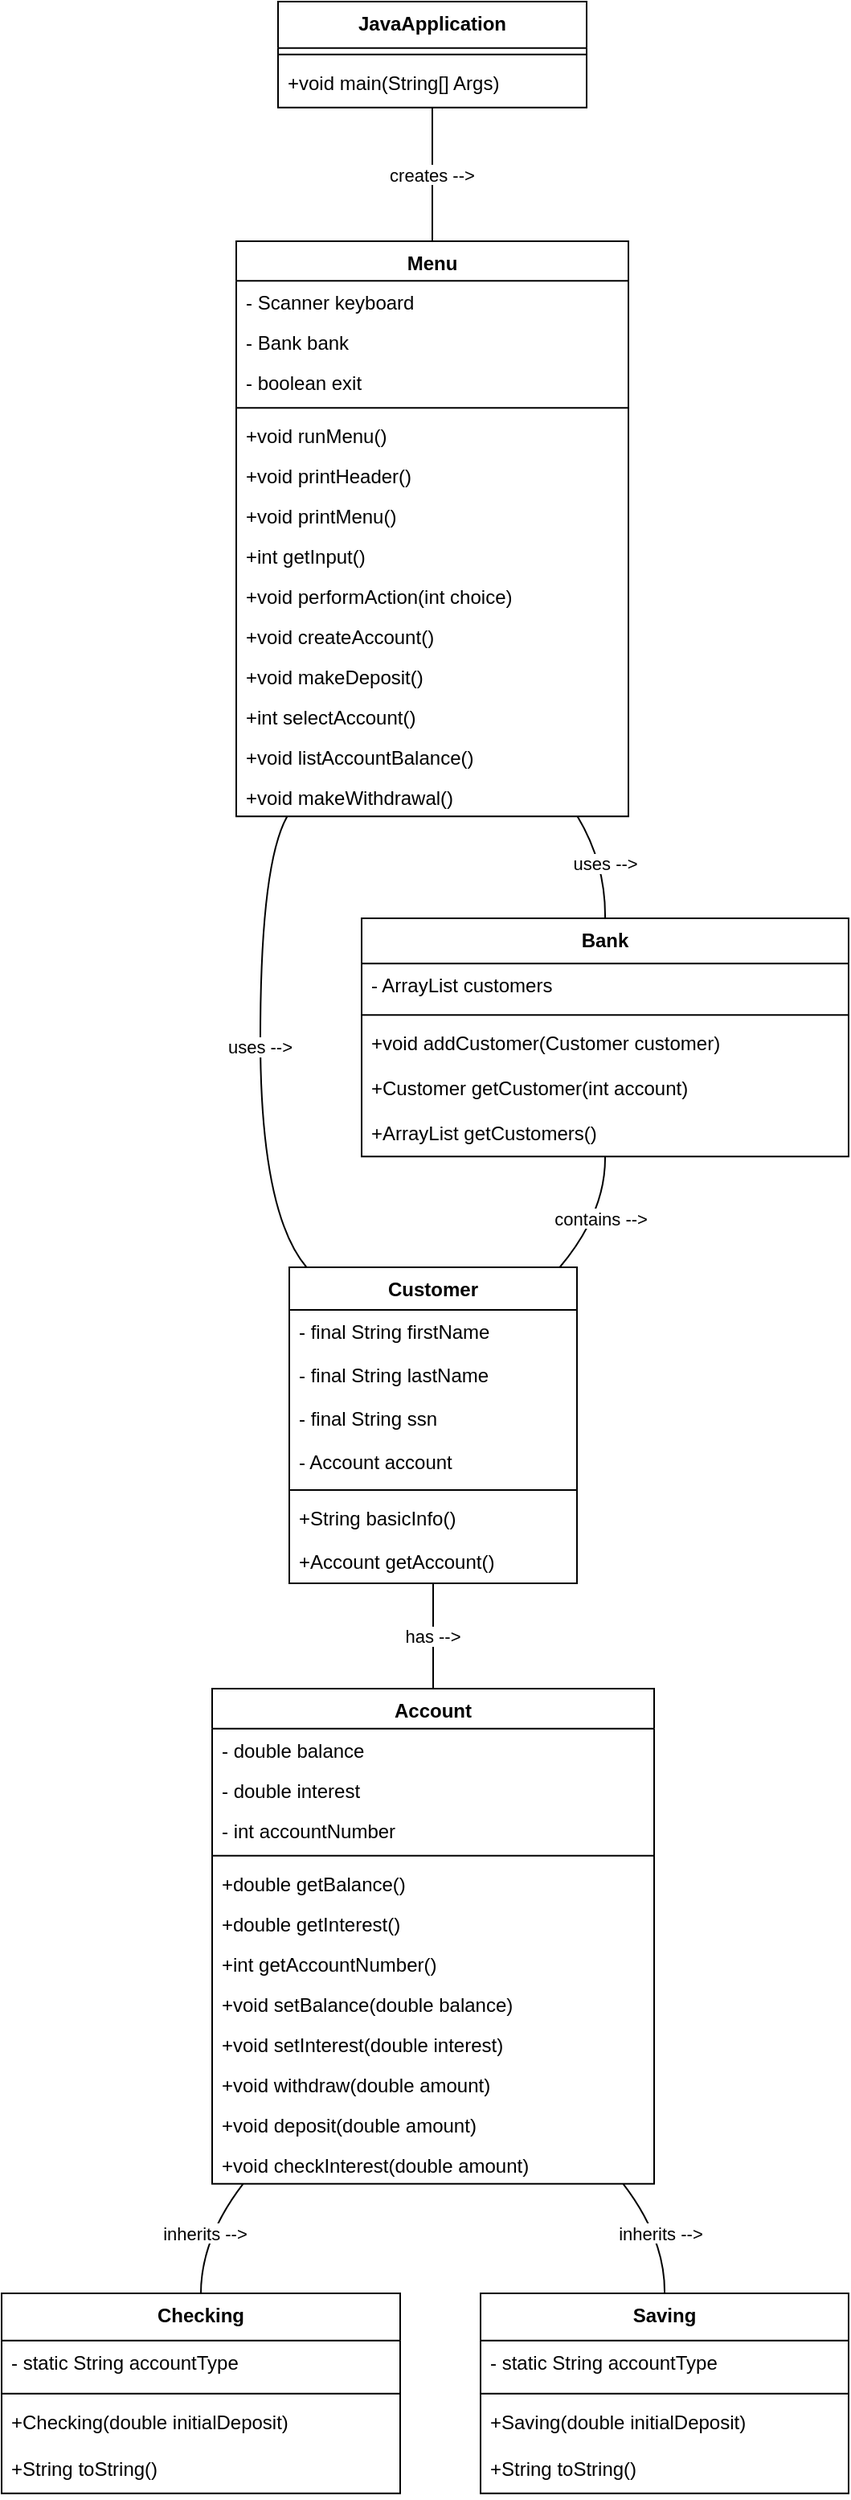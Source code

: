 <mxfile version="24.5.5" type="device">
  <diagram id="C5RBs43oDa-KdzZeNtuy" name="Page-1">
    <mxGraphModel dx="1888" dy="950" grid="1" gridSize="10" guides="1" tooltips="1" connect="1" arrows="1" fold="1" page="1" pageScale="1" pageWidth="827" pageHeight="1169" math="0" shadow="0">
      <root>
        <mxCell id="WIyWlLk6GJQsqaUBKTNV-0" />
        <mxCell id="WIyWlLk6GJQsqaUBKTNV-1" parent="WIyWlLk6GJQsqaUBKTNV-0" />
        <mxCell id="H7QlLQ0dE1f9mU6LCZiN-62" value="Menu" style="swimlane;fontStyle=1;align=center;verticalAlign=top;childLayout=stackLayout;horizontal=1;startSize=24.595;horizontalStack=0;resizeParent=1;resizeParentMax=0;resizeLast=0;collapsible=0;marginBottom=0;" vertex="1" parent="WIyWlLk6GJQsqaUBKTNV-1">
          <mxGeometry x="166" y="169" width="244" height="357.595" as="geometry" />
        </mxCell>
        <mxCell id="H7QlLQ0dE1f9mU6LCZiN-63" value="- Scanner keyboard" style="text;strokeColor=none;fillColor=none;align=left;verticalAlign=top;spacingLeft=4;spacingRight=4;overflow=hidden;rotatable=0;points=[[0,0.5],[1,0.5]];portConstraint=eastwest;" vertex="1" parent="H7QlLQ0dE1f9mU6LCZiN-62">
          <mxGeometry y="24.595" width="244" height="25" as="geometry" />
        </mxCell>
        <mxCell id="H7QlLQ0dE1f9mU6LCZiN-64" value="- Bank bank" style="text;strokeColor=none;fillColor=none;align=left;verticalAlign=top;spacingLeft=4;spacingRight=4;overflow=hidden;rotatable=0;points=[[0,0.5],[1,0.5]];portConstraint=eastwest;" vertex="1" parent="H7QlLQ0dE1f9mU6LCZiN-62">
          <mxGeometry y="49.595" width="244" height="25" as="geometry" />
        </mxCell>
        <mxCell id="H7QlLQ0dE1f9mU6LCZiN-65" value="- boolean exit" style="text;strokeColor=none;fillColor=none;align=left;verticalAlign=top;spacingLeft=4;spacingRight=4;overflow=hidden;rotatable=0;points=[[0,0.5],[1,0.5]];portConstraint=eastwest;" vertex="1" parent="H7QlLQ0dE1f9mU6LCZiN-62">
          <mxGeometry y="74.595" width="244" height="25" as="geometry" />
        </mxCell>
        <mxCell id="H7QlLQ0dE1f9mU6LCZiN-66" style="line;strokeWidth=1;fillColor=none;align=left;verticalAlign=middle;spacingTop=-1;spacingLeft=3;spacingRight=3;rotatable=0;labelPosition=right;points=[];portConstraint=eastwest;strokeColor=inherit;" vertex="1" parent="H7QlLQ0dE1f9mU6LCZiN-62">
          <mxGeometry y="99.595" width="244" height="8" as="geometry" />
        </mxCell>
        <mxCell id="H7QlLQ0dE1f9mU6LCZiN-67" value="+void runMenu()" style="text;strokeColor=none;fillColor=none;align=left;verticalAlign=top;spacingLeft=4;spacingRight=4;overflow=hidden;rotatable=0;points=[[0,0.5],[1,0.5]];portConstraint=eastwest;" vertex="1" parent="H7QlLQ0dE1f9mU6LCZiN-62">
          <mxGeometry y="107.595" width="244" height="25" as="geometry" />
        </mxCell>
        <mxCell id="H7QlLQ0dE1f9mU6LCZiN-68" value="+void printHeader()" style="text;strokeColor=none;fillColor=none;align=left;verticalAlign=top;spacingLeft=4;spacingRight=4;overflow=hidden;rotatable=0;points=[[0,0.5],[1,0.5]];portConstraint=eastwest;" vertex="1" parent="H7QlLQ0dE1f9mU6LCZiN-62">
          <mxGeometry y="132.595" width="244" height="25" as="geometry" />
        </mxCell>
        <mxCell id="H7QlLQ0dE1f9mU6LCZiN-69" value="+void printMenu()" style="text;strokeColor=none;fillColor=none;align=left;verticalAlign=top;spacingLeft=4;spacingRight=4;overflow=hidden;rotatable=0;points=[[0,0.5],[1,0.5]];portConstraint=eastwest;" vertex="1" parent="H7QlLQ0dE1f9mU6LCZiN-62">
          <mxGeometry y="157.595" width="244" height="25" as="geometry" />
        </mxCell>
        <mxCell id="H7QlLQ0dE1f9mU6LCZiN-70" value="+int getInput()" style="text;strokeColor=none;fillColor=none;align=left;verticalAlign=top;spacingLeft=4;spacingRight=4;overflow=hidden;rotatable=0;points=[[0,0.5],[1,0.5]];portConstraint=eastwest;" vertex="1" parent="H7QlLQ0dE1f9mU6LCZiN-62">
          <mxGeometry y="182.595" width="244" height="25" as="geometry" />
        </mxCell>
        <mxCell id="H7QlLQ0dE1f9mU6LCZiN-71" value="+void performAction(int choice)" style="text;strokeColor=none;fillColor=none;align=left;verticalAlign=top;spacingLeft=4;spacingRight=4;overflow=hidden;rotatable=0;points=[[0,0.5],[1,0.5]];portConstraint=eastwest;" vertex="1" parent="H7QlLQ0dE1f9mU6LCZiN-62">
          <mxGeometry y="207.595" width="244" height="25" as="geometry" />
        </mxCell>
        <mxCell id="H7QlLQ0dE1f9mU6LCZiN-72" value="+void createAccount()" style="text;strokeColor=none;fillColor=none;align=left;verticalAlign=top;spacingLeft=4;spacingRight=4;overflow=hidden;rotatable=0;points=[[0,0.5],[1,0.5]];portConstraint=eastwest;" vertex="1" parent="H7QlLQ0dE1f9mU6LCZiN-62">
          <mxGeometry y="232.595" width="244" height="25" as="geometry" />
        </mxCell>
        <mxCell id="H7QlLQ0dE1f9mU6LCZiN-73" value="+void makeDeposit()" style="text;strokeColor=none;fillColor=none;align=left;verticalAlign=top;spacingLeft=4;spacingRight=4;overflow=hidden;rotatable=0;points=[[0,0.5],[1,0.5]];portConstraint=eastwest;" vertex="1" parent="H7QlLQ0dE1f9mU6LCZiN-62">
          <mxGeometry y="257.595" width="244" height="25" as="geometry" />
        </mxCell>
        <mxCell id="H7QlLQ0dE1f9mU6LCZiN-74" value="+int selectAccount()" style="text;strokeColor=none;fillColor=none;align=left;verticalAlign=top;spacingLeft=4;spacingRight=4;overflow=hidden;rotatable=0;points=[[0,0.5],[1,0.5]];portConstraint=eastwest;" vertex="1" parent="H7QlLQ0dE1f9mU6LCZiN-62">
          <mxGeometry y="282.595" width="244" height="25" as="geometry" />
        </mxCell>
        <mxCell id="H7QlLQ0dE1f9mU6LCZiN-75" value="+void listAccountBalance()" style="text;strokeColor=none;fillColor=none;align=left;verticalAlign=top;spacingLeft=4;spacingRight=4;overflow=hidden;rotatable=0;points=[[0,0.5],[1,0.5]];portConstraint=eastwest;" vertex="1" parent="H7QlLQ0dE1f9mU6LCZiN-62">
          <mxGeometry y="307.595" width="244" height="25" as="geometry" />
        </mxCell>
        <mxCell id="H7QlLQ0dE1f9mU6LCZiN-76" value="+void makeWithdrawal()" style="text;strokeColor=none;fillColor=none;align=left;verticalAlign=top;spacingLeft=4;spacingRight=4;overflow=hidden;rotatable=0;points=[[0,0.5],[1,0.5]];portConstraint=eastwest;" vertex="1" parent="H7QlLQ0dE1f9mU6LCZiN-62">
          <mxGeometry y="332.595" width="244" height="25" as="geometry" />
        </mxCell>
        <mxCell id="H7QlLQ0dE1f9mU6LCZiN-77" value="Bank" style="swimlane;fontStyle=1;align=center;verticalAlign=top;childLayout=stackLayout;horizontal=1;startSize=28.067;horizontalStack=0;resizeParent=1;resizeParentMax=0;resizeLast=0;collapsible=0;marginBottom=0;" vertex="1" parent="WIyWlLk6GJQsqaUBKTNV-1">
          <mxGeometry x="244" y="590" width="303" height="148.067" as="geometry" />
        </mxCell>
        <mxCell id="H7QlLQ0dE1f9mU6LCZiN-78" value="- ArrayList customers" style="text;strokeColor=none;fillColor=none;align=left;verticalAlign=top;spacingLeft=4;spacingRight=4;overflow=hidden;rotatable=0;points=[[0,0.5],[1,0.5]];portConstraint=eastwest;" vertex="1" parent="H7QlLQ0dE1f9mU6LCZiN-77">
          <mxGeometry y="28.067" width="303" height="28" as="geometry" />
        </mxCell>
        <mxCell id="H7QlLQ0dE1f9mU6LCZiN-79" style="line;strokeWidth=1;fillColor=none;align=left;verticalAlign=middle;spacingTop=-1;spacingLeft=3;spacingRight=3;rotatable=0;labelPosition=right;points=[];portConstraint=eastwest;strokeColor=inherit;" vertex="1" parent="H7QlLQ0dE1f9mU6LCZiN-77">
          <mxGeometry y="56.067" width="303" height="8" as="geometry" />
        </mxCell>
        <mxCell id="H7QlLQ0dE1f9mU6LCZiN-80" value="+void addCustomer(Customer customer)" style="text;strokeColor=none;fillColor=none;align=left;verticalAlign=top;spacingLeft=4;spacingRight=4;overflow=hidden;rotatable=0;points=[[0,0.5],[1,0.5]];portConstraint=eastwest;" vertex="1" parent="H7QlLQ0dE1f9mU6LCZiN-77">
          <mxGeometry y="64.067" width="303" height="28" as="geometry" />
        </mxCell>
        <mxCell id="H7QlLQ0dE1f9mU6LCZiN-81" value="+Customer getCustomer(int account)" style="text;strokeColor=none;fillColor=none;align=left;verticalAlign=top;spacingLeft=4;spacingRight=4;overflow=hidden;rotatable=0;points=[[0,0.5],[1,0.5]];portConstraint=eastwest;" vertex="1" parent="H7QlLQ0dE1f9mU6LCZiN-77">
          <mxGeometry y="92.067" width="303" height="28" as="geometry" />
        </mxCell>
        <mxCell id="H7QlLQ0dE1f9mU6LCZiN-82" value="+ArrayList getCustomers()" style="text;strokeColor=none;fillColor=none;align=left;verticalAlign=top;spacingLeft=4;spacingRight=4;overflow=hidden;rotatable=0;points=[[0,0.5],[1,0.5]];portConstraint=eastwest;" vertex="1" parent="H7QlLQ0dE1f9mU6LCZiN-77">
          <mxGeometry y="120.067" width="303" height="28" as="geometry" />
        </mxCell>
        <mxCell id="H7QlLQ0dE1f9mU6LCZiN-83" value="Customer" style="swimlane;fontStyle=1;align=center;verticalAlign=top;childLayout=stackLayout;horizontal=1;startSize=26.524;horizontalStack=0;resizeParent=1;resizeParentMax=0;resizeLast=0;collapsible=0;marginBottom=0;" vertex="1" parent="WIyWlLk6GJQsqaUBKTNV-1">
          <mxGeometry x="199" y="807" width="179" height="196.524" as="geometry" />
        </mxCell>
        <mxCell id="H7QlLQ0dE1f9mU6LCZiN-84" value="- final String firstName" style="text;strokeColor=none;fillColor=none;align=left;verticalAlign=top;spacingLeft=4;spacingRight=4;overflow=hidden;rotatable=0;points=[[0,0.5],[1,0.5]];portConstraint=eastwest;" vertex="1" parent="H7QlLQ0dE1f9mU6LCZiN-83">
          <mxGeometry y="26.524" width="179" height="27" as="geometry" />
        </mxCell>
        <mxCell id="H7QlLQ0dE1f9mU6LCZiN-85" value="- final String lastName" style="text;strokeColor=none;fillColor=none;align=left;verticalAlign=top;spacingLeft=4;spacingRight=4;overflow=hidden;rotatable=0;points=[[0,0.5],[1,0.5]];portConstraint=eastwest;" vertex="1" parent="H7QlLQ0dE1f9mU6LCZiN-83">
          <mxGeometry y="53.524" width="179" height="27" as="geometry" />
        </mxCell>
        <mxCell id="H7QlLQ0dE1f9mU6LCZiN-86" value="- final String ssn" style="text;strokeColor=none;fillColor=none;align=left;verticalAlign=top;spacingLeft=4;spacingRight=4;overflow=hidden;rotatable=0;points=[[0,0.5],[1,0.5]];portConstraint=eastwest;" vertex="1" parent="H7QlLQ0dE1f9mU6LCZiN-83">
          <mxGeometry y="80.524" width="179" height="27" as="geometry" />
        </mxCell>
        <mxCell id="H7QlLQ0dE1f9mU6LCZiN-87" value="- Account account" style="text;strokeColor=none;fillColor=none;align=left;verticalAlign=top;spacingLeft=4;spacingRight=4;overflow=hidden;rotatable=0;points=[[0,0.5],[1,0.5]];portConstraint=eastwest;" vertex="1" parent="H7QlLQ0dE1f9mU6LCZiN-83">
          <mxGeometry y="107.524" width="179" height="27" as="geometry" />
        </mxCell>
        <mxCell id="H7QlLQ0dE1f9mU6LCZiN-88" style="line;strokeWidth=1;fillColor=none;align=left;verticalAlign=middle;spacingTop=-1;spacingLeft=3;spacingRight=3;rotatable=0;labelPosition=right;points=[];portConstraint=eastwest;strokeColor=inherit;" vertex="1" parent="H7QlLQ0dE1f9mU6LCZiN-83">
          <mxGeometry y="134.524" width="179" height="8" as="geometry" />
        </mxCell>
        <mxCell id="H7QlLQ0dE1f9mU6LCZiN-89" value="+String basicInfo()" style="text;strokeColor=none;fillColor=none;align=left;verticalAlign=top;spacingLeft=4;spacingRight=4;overflow=hidden;rotatable=0;points=[[0,0.5],[1,0.5]];portConstraint=eastwest;" vertex="1" parent="H7QlLQ0dE1f9mU6LCZiN-83">
          <mxGeometry y="142.524" width="179" height="27" as="geometry" />
        </mxCell>
        <mxCell id="H7QlLQ0dE1f9mU6LCZiN-90" value="+Account getAccount()" style="text;strokeColor=none;fillColor=none;align=left;verticalAlign=top;spacingLeft=4;spacingRight=4;overflow=hidden;rotatable=0;points=[[0,0.5],[1,0.5]];portConstraint=eastwest;" vertex="1" parent="H7QlLQ0dE1f9mU6LCZiN-83">
          <mxGeometry y="169.524" width="179" height="27" as="geometry" />
        </mxCell>
        <mxCell id="H7QlLQ0dE1f9mU6LCZiN-91" value="Account" style="swimlane;fontStyle=1;align=center;verticalAlign=top;childLayout=stackLayout;horizontal=1;startSize=24.917;horizontalStack=0;resizeParent=1;resizeParentMax=0;resizeLast=0;collapsible=0;marginBottom=0;" vertex="1" parent="WIyWlLk6GJQsqaUBKTNV-1">
          <mxGeometry x="151" y="1069" width="275" height="307.917" as="geometry" />
        </mxCell>
        <mxCell id="H7QlLQ0dE1f9mU6LCZiN-92" value="- double balance" style="text;strokeColor=none;fillColor=none;align=left;verticalAlign=top;spacingLeft=4;spacingRight=4;overflow=hidden;rotatable=0;points=[[0,0.5],[1,0.5]];portConstraint=eastwest;" vertex="1" parent="H7QlLQ0dE1f9mU6LCZiN-91">
          <mxGeometry y="24.917" width="275" height="25" as="geometry" />
        </mxCell>
        <mxCell id="H7QlLQ0dE1f9mU6LCZiN-93" value="- double interest" style="text;strokeColor=none;fillColor=none;align=left;verticalAlign=top;spacingLeft=4;spacingRight=4;overflow=hidden;rotatable=0;points=[[0,0.5],[1,0.5]];portConstraint=eastwest;" vertex="1" parent="H7QlLQ0dE1f9mU6LCZiN-91">
          <mxGeometry y="49.917" width="275" height="25" as="geometry" />
        </mxCell>
        <mxCell id="H7QlLQ0dE1f9mU6LCZiN-94" value="- int accountNumber" style="text;strokeColor=none;fillColor=none;align=left;verticalAlign=top;spacingLeft=4;spacingRight=4;overflow=hidden;rotatable=0;points=[[0,0.5],[1,0.5]];portConstraint=eastwest;" vertex="1" parent="H7QlLQ0dE1f9mU6LCZiN-91">
          <mxGeometry y="74.917" width="275" height="25" as="geometry" />
        </mxCell>
        <mxCell id="H7QlLQ0dE1f9mU6LCZiN-95" style="line;strokeWidth=1;fillColor=none;align=left;verticalAlign=middle;spacingTop=-1;spacingLeft=3;spacingRight=3;rotatable=0;labelPosition=right;points=[];portConstraint=eastwest;strokeColor=inherit;" vertex="1" parent="H7QlLQ0dE1f9mU6LCZiN-91">
          <mxGeometry y="99.917" width="275" height="8" as="geometry" />
        </mxCell>
        <mxCell id="H7QlLQ0dE1f9mU6LCZiN-96" value="+double getBalance()" style="text;strokeColor=none;fillColor=none;align=left;verticalAlign=top;spacingLeft=4;spacingRight=4;overflow=hidden;rotatable=0;points=[[0,0.5],[1,0.5]];portConstraint=eastwest;" vertex="1" parent="H7QlLQ0dE1f9mU6LCZiN-91">
          <mxGeometry y="107.917" width="275" height="25" as="geometry" />
        </mxCell>
        <mxCell id="H7QlLQ0dE1f9mU6LCZiN-97" value="+double getInterest()" style="text;strokeColor=none;fillColor=none;align=left;verticalAlign=top;spacingLeft=4;spacingRight=4;overflow=hidden;rotatable=0;points=[[0,0.5],[1,0.5]];portConstraint=eastwest;" vertex="1" parent="H7QlLQ0dE1f9mU6LCZiN-91">
          <mxGeometry y="132.917" width="275" height="25" as="geometry" />
        </mxCell>
        <mxCell id="H7QlLQ0dE1f9mU6LCZiN-98" value="+int getAccountNumber()" style="text;strokeColor=none;fillColor=none;align=left;verticalAlign=top;spacingLeft=4;spacingRight=4;overflow=hidden;rotatable=0;points=[[0,0.5],[1,0.5]];portConstraint=eastwest;" vertex="1" parent="H7QlLQ0dE1f9mU6LCZiN-91">
          <mxGeometry y="157.917" width="275" height="25" as="geometry" />
        </mxCell>
        <mxCell id="H7QlLQ0dE1f9mU6LCZiN-99" value="+void setBalance(double balance)" style="text;strokeColor=none;fillColor=none;align=left;verticalAlign=top;spacingLeft=4;spacingRight=4;overflow=hidden;rotatable=0;points=[[0,0.5],[1,0.5]];portConstraint=eastwest;" vertex="1" parent="H7QlLQ0dE1f9mU6LCZiN-91">
          <mxGeometry y="182.917" width="275" height="25" as="geometry" />
        </mxCell>
        <mxCell id="H7QlLQ0dE1f9mU6LCZiN-100" value="+void setInterest(double interest)" style="text;strokeColor=none;fillColor=none;align=left;verticalAlign=top;spacingLeft=4;spacingRight=4;overflow=hidden;rotatable=0;points=[[0,0.5],[1,0.5]];portConstraint=eastwest;" vertex="1" parent="H7QlLQ0dE1f9mU6LCZiN-91">
          <mxGeometry y="207.917" width="275" height="25" as="geometry" />
        </mxCell>
        <mxCell id="H7QlLQ0dE1f9mU6LCZiN-101" value="+void withdraw(double amount)" style="text;strokeColor=none;fillColor=none;align=left;verticalAlign=top;spacingLeft=4;spacingRight=4;overflow=hidden;rotatable=0;points=[[0,0.5],[1,0.5]];portConstraint=eastwest;" vertex="1" parent="H7QlLQ0dE1f9mU6LCZiN-91">
          <mxGeometry y="232.917" width="275" height="25" as="geometry" />
        </mxCell>
        <mxCell id="H7QlLQ0dE1f9mU6LCZiN-102" value="+void deposit(double amount)" style="text;strokeColor=none;fillColor=none;align=left;verticalAlign=top;spacingLeft=4;spacingRight=4;overflow=hidden;rotatable=0;points=[[0,0.5],[1,0.5]];portConstraint=eastwest;" vertex="1" parent="H7QlLQ0dE1f9mU6LCZiN-91">
          <mxGeometry y="257.917" width="275" height="25" as="geometry" />
        </mxCell>
        <mxCell id="H7QlLQ0dE1f9mU6LCZiN-103" value="+void checkInterest(double amount)" style="text;strokeColor=none;fillColor=none;align=left;verticalAlign=top;spacingLeft=4;spacingRight=4;overflow=hidden;rotatable=0;points=[[0,0.5],[1,0.5]];portConstraint=eastwest;" vertex="1" parent="H7QlLQ0dE1f9mU6LCZiN-91">
          <mxGeometry y="282.917" width="275" height="25" as="geometry" />
        </mxCell>
        <mxCell id="H7QlLQ0dE1f9mU6LCZiN-104" value="Checking" style="swimlane;fontStyle=1;align=center;verticalAlign=top;childLayout=stackLayout;horizontal=1;startSize=29.417;horizontalStack=0;resizeParent=1;resizeParentMax=0;resizeLast=0;collapsible=0;marginBottom=0;" vertex="1" parent="WIyWlLk6GJQsqaUBKTNV-1">
          <mxGeometry x="20" y="1445" width="248" height="124.417" as="geometry" />
        </mxCell>
        <mxCell id="H7QlLQ0dE1f9mU6LCZiN-105" value="- static String accountType" style="text;strokeColor=none;fillColor=none;align=left;verticalAlign=top;spacingLeft=4;spacingRight=4;overflow=hidden;rotatable=0;points=[[0,0.5],[1,0.5]];portConstraint=eastwest;" vertex="1" parent="H7QlLQ0dE1f9mU6LCZiN-104">
          <mxGeometry y="29.417" width="248" height="29" as="geometry" />
        </mxCell>
        <mxCell id="H7QlLQ0dE1f9mU6LCZiN-106" style="line;strokeWidth=1;fillColor=none;align=left;verticalAlign=middle;spacingTop=-1;spacingLeft=3;spacingRight=3;rotatable=0;labelPosition=right;points=[];portConstraint=eastwest;strokeColor=inherit;" vertex="1" parent="H7QlLQ0dE1f9mU6LCZiN-104">
          <mxGeometry y="58.417" width="248" height="8" as="geometry" />
        </mxCell>
        <mxCell id="H7QlLQ0dE1f9mU6LCZiN-107" value="+Checking(double initialDeposit)" style="text;strokeColor=none;fillColor=none;align=left;verticalAlign=top;spacingLeft=4;spacingRight=4;overflow=hidden;rotatable=0;points=[[0,0.5],[1,0.5]];portConstraint=eastwest;" vertex="1" parent="H7QlLQ0dE1f9mU6LCZiN-104">
          <mxGeometry y="66.417" width="248" height="29" as="geometry" />
        </mxCell>
        <mxCell id="H7QlLQ0dE1f9mU6LCZiN-108" value="+String toString()" style="text;strokeColor=none;fillColor=none;align=left;verticalAlign=top;spacingLeft=4;spacingRight=4;overflow=hidden;rotatable=0;points=[[0,0.5],[1,0.5]];portConstraint=eastwest;" vertex="1" parent="H7QlLQ0dE1f9mU6LCZiN-104">
          <mxGeometry y="95.417" width="248" height="29" as="geometry" />
        </mxCell>
        <mxCell id="H7QlLQ0dE1f9mU6LCZiN-109" value="Saving" style="swimlane;fontStyle=1;align=center;verticalAlign=top;childLayout=stackLayout;horizontal=1;startSize=29.417;horizontalStack=0;resizeParent=1;resizeParentMax=0;resizeLast=0;collapsible=0;marginBottom=0;" vertex="1" parent="WIyWlLk6GJQsqaUBKTNV-1">
          <mxGeometry x="318" y="1445" width="229" height="124.417" as="geometry" />
        </mxCell>
        <mxCell id="H7QlLQ0dE1f9mU6LCZiN-110" value="- static String accountType" style="text;strokeColor=none;fillColor=none;align=left;verticalAlign=top;spacingLeft=4;spacingRight=4;overflow=hidden;rotatable=0;points=[[0,0.5],[1,0.5]];portConstraint=eastwest;" vertex="1" parent="H7QlLQ0dE1f9mU6LCZiN-109">
          <mxGeometry y="29.417" width="229" height="29" as="geometry" />
        </mxCell>
        <mxCell id="H7QlLQ0dE1f9mU6LCZiN-111" style="line;strokeWidth=1;fillColor=none;align=left;verticalAlign=middle;spacingTop=-1;spacingLeft=3;spacingRight=3;rotatable=0;labelPosition=right;points=[];portConstraint=eastwest;strokeColor=inherit;" vertex="1" parent="H7QlLQ0dE1f9mU6LCZiN-109">
          <mxGeometry y="58.417" width="229" height="8" as="geometry" />
        </mxCell>
        <mxCell id="H7QlLQ0dE1f9mU6LCZiN-112" value="+Saving(double initialDeposit)" style="text;strokeColor=none;fillColor=none;align=left;verticalAlign=top;spacingLeft=4;spacingRight=4;overflow=hidden;rotatable=0;points=[[0,0.5],[1,0.5]];portConstraint=eastwest;" vertex="1" parent="H7QlLQ0dE1f9mU6LCZiN-109">
          <mxGeometry y="66.417" width="229" height="29" as="geometry" />
        </mxCell>
        <mxCell id="H7QlLQ0dE1f9mU6LCZiN-113" value="+String toString()" style="text;strokeColor=none;fillColor=none;align=left;verticalAlign=top;spacingLeft=4;spacingRight=4;overflow=hidden;rotatable=0;points=[[0,0.5],[1,0.5]];portConstraint=eastwest;" vertex="1" parent="H7QlLQ0dE1f9mU6LCZiN-109">
          <mxGeometry y="95.417" width="229" height="29" as="geometry" />
        </mxCell>
        <mxCell id="H7QlLQ0dE1f9mU6LCZiN-114" value="JavaApplication" style="swimlane;fontStyle=1;align=center;verticalAlign=top;childLayout=stackLayout;horizontal=1;startSize=28.933;horizontalStack=0;resizeParent=1;resizeParentMax=0;resizeLast=0;collapsible=0;marginBottom=0;" vertex="1" parent="WIyWlLk6GJQsqaUBKTNV-1">
          <mxGeometry x="192" y="20" width="192" height="65.933" as="geometry" />
        </mxCell>
        <mxCell id="H7QlLQ0dE1f9mU6LCZiN-115" style="line;strokeWidth=1;fillColor=none;align=left;verticalAlign=middle;spacingTop=-1;spacingLeft=3;spacingRight=3;rotatable=0;labelPosition=right;points=[];portConstraint=eastwest;strokeColor=inherit;" vertex="1" parent="H7QlLQ0dE1f9mU6LCZiN-114">
          <mxGeometry y="28.933" width="192" height="8" as="geometry" />
        </mxCell>
        <mxCell id="H7QlLQ0dE1f9mU6LCZiN-116" value="+void main(String[] Args)" style="text;strokeColor=none;fillColor=none;align=left;verticalAlign=top;spacingLeft=4;spacingRight=4;overflow=hidden;rotatable=0;points=[[0,0.5],[1,0.5]];portConstraint=eastwest;" vertex="1" parent="H7QlLQ0dE1f9mU6LCZiN-114">
          <mxGeometry y="36.933" width="192" height="29" as="geometry" />
        </mxCell>
        <mxCell id="H7QlLQ0dE1f9mU6LCZiN-117" value="uses --&gt;" style="curved=1;startArrow=none;endArrow=none;exitX=0.87;exitY=1;entryX=0.5;entryY=0;rounded=0;" edge="1" parent="WIyWlLk6GJQsqaUBKTNV-1" source="H7QlLQ0dE1f9mU6LCZiN-62" target="H7QlLQ0dE1f9mU6LCZiN-77">
          <mxGeometry relative="1" as="geometry">
            <Array as="points">
              <mxPoint x="396" y="556" />
            </Array>
          </mxGeometry>
        </mxCell>
        <mxCell id="H7QlLQ0dE1f9mU6LCZiN-118" value="uses --&gt;" style="curved=1;startArrow=none;endArrow=none;exitX=0.13;exitY=1;entryX=0.06;entryY=0;rounded=0;" edge="1" parent="WIyWlLk6GJQsqaUBKTNV-1" source="H7QlLQ0dE1f9mU6LCZiN-62" target="H7QlLQ0dE1f9mU6LCZiN-83">
          <mxGeometry relative="1" as="geometry">
            <Array as="points">
              <mxPoint x="181" y="556" />
              <mxPoint x="181" y="773" />
            </Array>
          </mxGeometry>
        </mxCell>
        <mxCell id="H7QlLQ0dE1f9mU6LCZiN-119" value="contains --&gt;" style="curved=1;startArrow=none;endArrow=none;exitX=0.5;exitY=1;entryX=0.94;entryY=0;rounded=0;" edge="1" parent="WIyWlLk6GJQsqaUBKTNV-1" source="H7QlLQ0dE1f9mU6LCZiN-77" target="H7QlLQ0dE1f9mU6LCZiN-83">
          <mxGeometry relative="1" as="geometry">
            <Array as="points">
              <mxPoint x="396" y="773" />
            </Array>
          </mxGeometry>
        </mxCell>
        <mxCell id="H7QlLQ0dE1f9mU6LCZiN-120" value="has --&gt;" style="curved=1;startArrow=none;endArrow=none;exitX=0.5;exitY=1;entryX=0.5;entryY=0;rounded=0;" edge="1" parent="WIyWlLk6GJQsqaUBKTNV-1" source="H7QlLQ0dE1f9mU6LCZiN-83" target="H7QlLQ0dE1f9mU6LCZiN-91">
          <mxGeometry relative="1" as="geometry">
            <Array as="points" />
          </mxGeometry>
        </mxCell>
        <mxCell id="H7QlLQ0dE1f9mU6LCZiN-121" value="inherits --&gt;" style="curved=1;startArrow=none;endArrow=none;exitX=0.07;exitY=1;entryX=0.5;entryY=0;rounded=0;" edge="1" parent="WIyWlLk6GJQsqaUBKTNV-1" source="H7QlLQ0dE1f9mU6LCZiN-91" target="H7QlLQ0dE1f9mU6LCZiN-104">
          <mxGeometry relative="1" as="geometry">
            <Array as="points">
              <mxPoint x="144" y="1411" />
            </Array>
          </mxGeometry>
        </mxCell>
        <mxCell id="H7QlLQ0dE1f9mU6LCZiN-122" value="inherits --&gt;" style="curved=1;startArrow=none;endArrow=none;exitX=0.93;exitY=1;entryX=0.5;entryY=0;rounded=0;" edge="1" parent="WIyWlLk6GJQsqaUBKTNV-1" source="H7QlLQ0dE1f9mU6LCZiN-91" target="H7QlLQ0dE1f9mU6LCZiN-109">
          <mxGeometry relative="1" as="geometry">
            <Array as="points">
              <mxPoint x="433" y="1411" />
            </Array>
          </mxGeometry>
        </mxCell>
        <mxCell id="H7QlLQ0dE1f9mU6LCZiN-123" value="creates --&gt;" style="curved=1;startArrow=none;endArrow=none;exitX=0.5;exitY=1;entryX=0.5;entryY=0;rounded=0;" edge="1" parent="WIyWlLk6GJQsqaUBKTNV-1" source="H7QlLQ0dE1f9mU6LCZiN-114" target="H7QlLQ0dE1f9mU6LCZiN-62">
          <mxGeometry relative="1" as="geometry">
            <Array as="points" />
          </mxGeometry>
        </mxCell>
      </root>
    </mxGraphModel>
  </diagram>
</mxfile>
